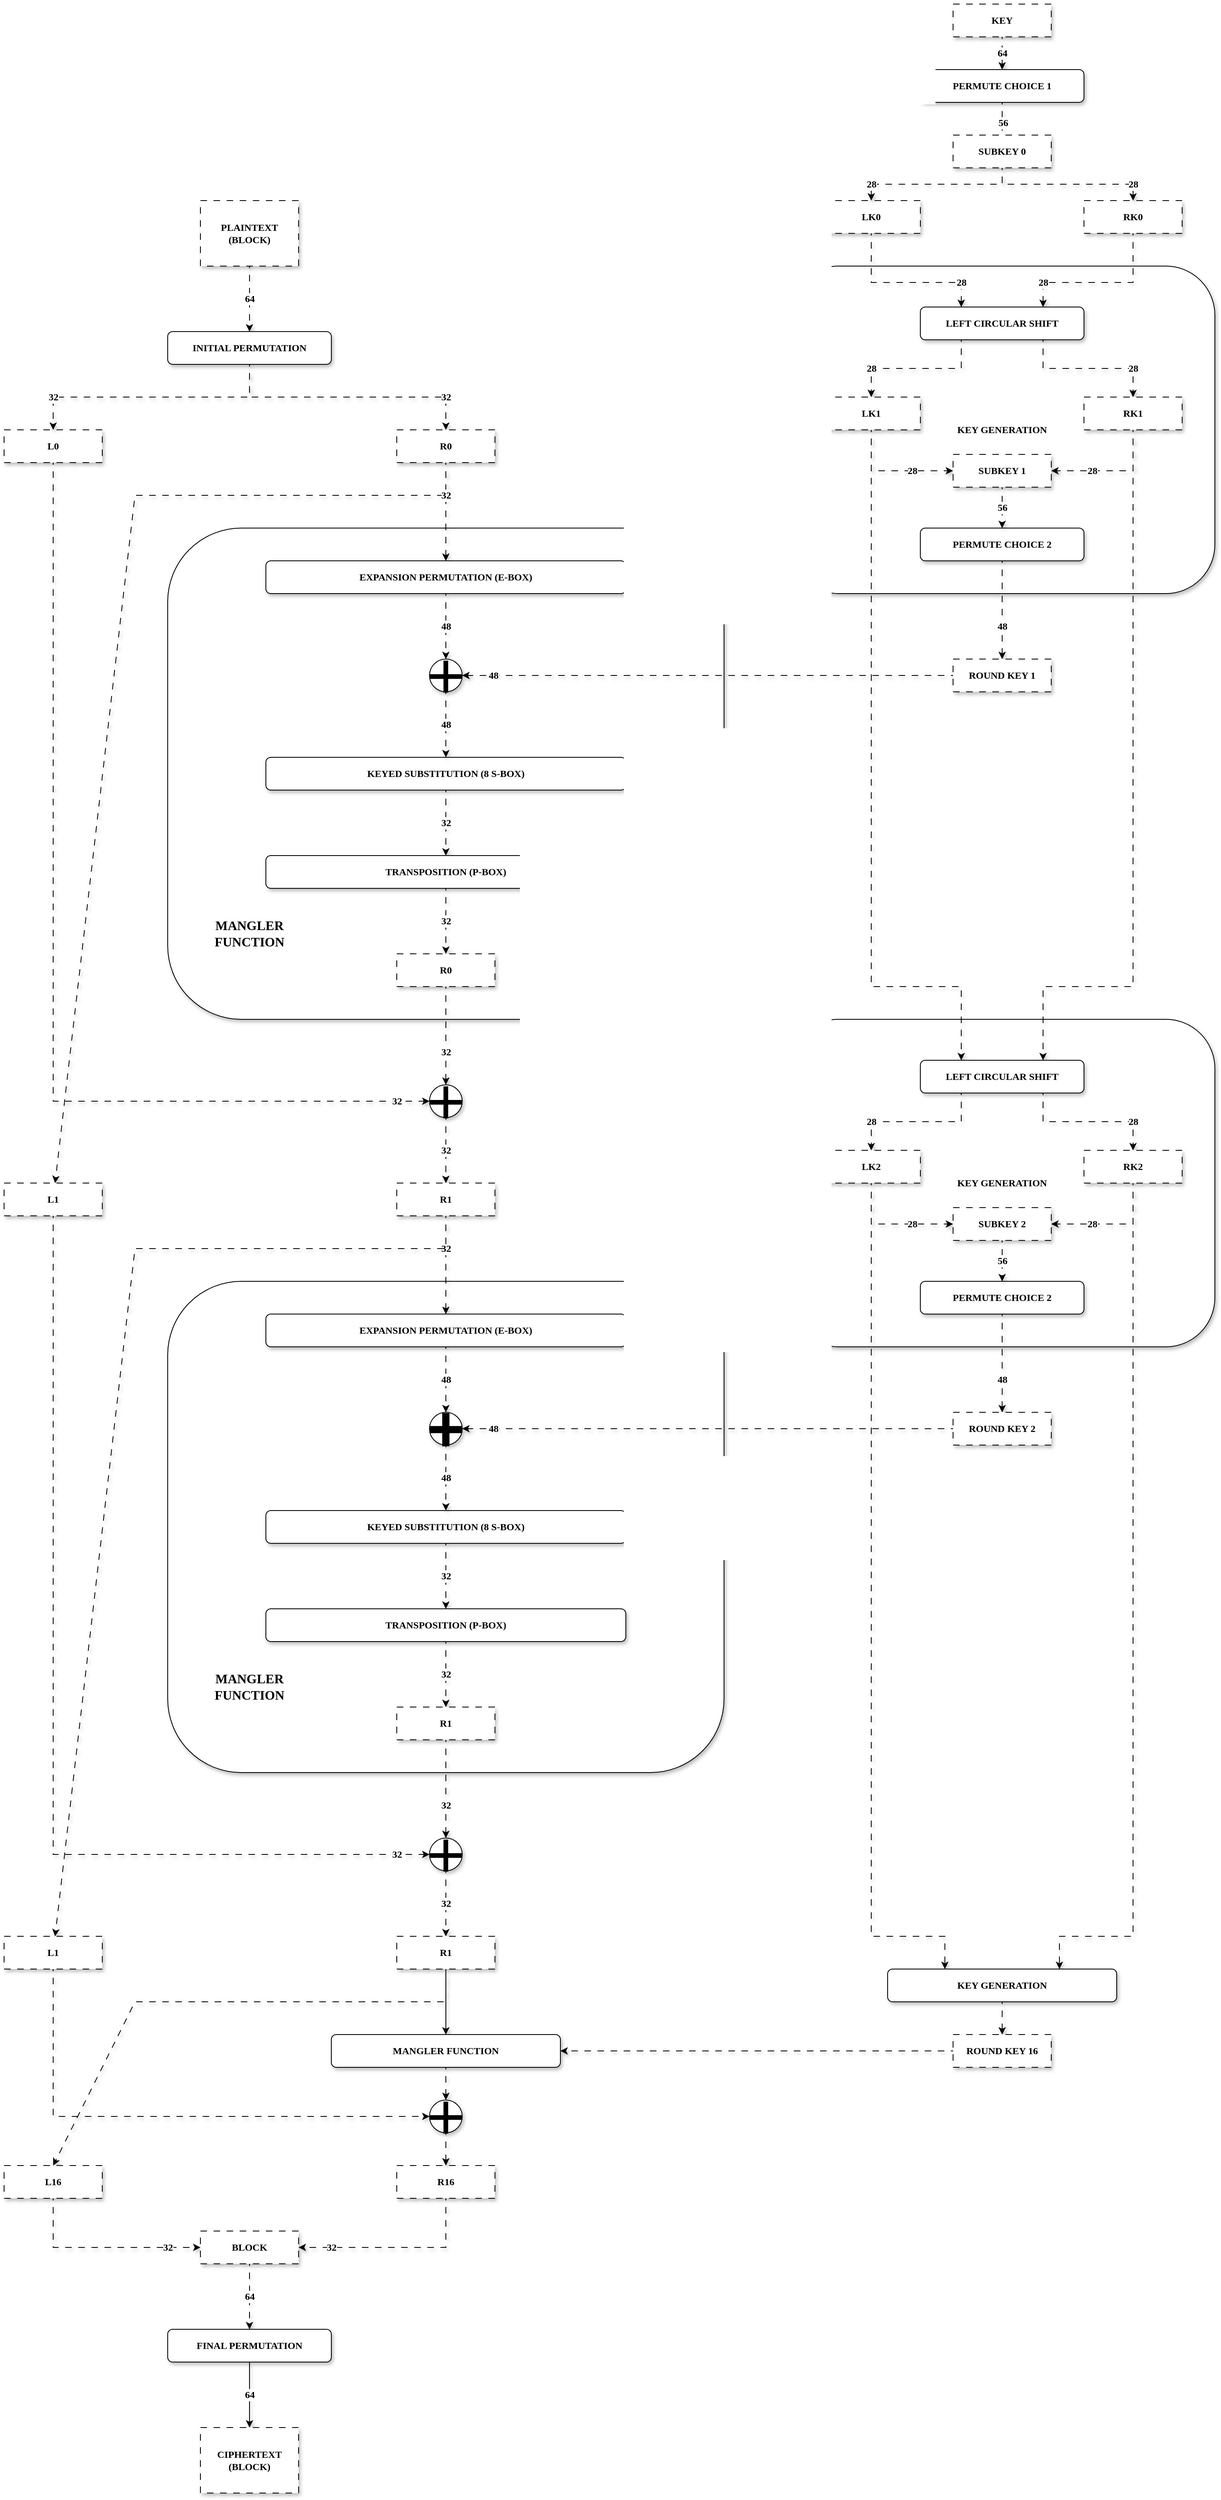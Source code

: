 <mxfile>
    <diagram name="Encrypt &amp; Decrypt" id="IGGzE98l6v4HHjX6Zwko">
        <mxGraphModel dx="971" dy="750" grid="1" gridSize="10" guides="1" tooltips="1" connect="1" arrows="1" fold="1" page="1" pageScale="1" pageWidth="3300" pageHeight="4681" math="0" shadow="0">
            <root>
                <mxCell id="0"/>
                <mxCell id="1" parent="0"/>
                <mxCell id="X_u_iW6dND-uTgNSG36q-121" value="KEY GENERATION" style="rounded=1;whiteSpace=wrap;html=1;strokeColor=default;align=center;verticalAlign=middle;fontFamily=Verdana;fontSize=12;fontColor=default;fillColor=default;fontStyle=1;shadow=1;" parent="1" vertex="1">
                    <mxGeometry x="1920" y="2040" width="520" height="400" as="geometry"/>
                </mxCell>
                <mxCell id="X_u_iW6dND-uTgNSG36q-99" value="KEY GENERATION" style="rounded=1;whiteSpace=wrap;html=1;strokeColor=default;align=center;verticalAlign=middle;fontFamily=Verdana;fontSize=12;fontColor=default;fillColor=default;fontStyle=1;shadow=1;" parent="1" vertex="1">
                    <mxGeometry x="1920" y="1120" width="520" height="400" as="geometry"/>
                </mxCell>
                <mxCell id="X_u_iW6dND-uTgNSG36q-71" value="" style="rounded=1;whiteSpace=wrap;html=1;strokeColor=default;align=center;verticalAlign=middle;fontFamily=Verdana;fontSize=12;fontColor=default;fillColor=default;fontStyle=1;shadow=1;" parent="1" vertex="1">
                    <mxGeometry x="1160" y="2360" width="680" height="600" as="geometry"/>
                </mxCell>
                <mxCell id="X_u_iW6dND-uTgNSG36q-10" value="" style="rounded=1;whiteSpace=wrap;html=1;strokeColor=default;align=center;verticalAlign=middle;fontFamily=Verdana;fontSize=12;fontColor=default;fillColor=default;fontStyle=1;shadow=1;" parent="1" vertex="1">
                    <mxGeometry x="1160" y="1440" width="680" height="600" as="geometry"/>
                </mxCell>
                <mxCell id="X_u_iW6dND-uTgNSG36q-6" value="64" style="edgeStyle=orthogonalEdgeStyle;rounded=0;orthogonalLoop=1;jettySize=auto;html=1;exitX=0.5;exitY=1;exitDx=0;exitDy=0;entryX=0.5;entryY=0;entryDx=0;entryDy=0;fontFamily=Verdana;fontSize=12;fontColor=default;fontStyle=1;shadow=1;flowAnimation=1;" parent="1" source="X_u_iW6dND-uTgNSG36q-2" target="X_u_iW6dND-uTgNSG36q-4" edge="1">
                    <mxGeometry relative="1" as="geometry"/>
                </mxCell>
                <mxCell id="X_u_iW6dND-uTgNSG36q-2" value="PLAINTEXT&lt;div&gt;(BLOCK)&lt;/div&gt;" style="rounded=0;whiteSpace=wrap;html=1;strokeColor=default;align=center;verticalAlign=middle;fontFamily=Verdana;fontSize=12;fontColor=default;fillColor=default;fontStyle=1;shadow=1;dashed=1;dashPattern=8 8;" parent="1" vertex="1">
                    <mxGeometry x="1200" y="1040" width="120" height="80" as="geometry"/>
                </mxCell>
                <mxCell id="X_u_iW6dND-uTgNSG36q-28" value="32" style="edgeStyle=orthogonalEdgeStyle;rounded=0;orthogonalLoop=1;jettySize=auto;html=1;exitX=0.5;exitY=1;exitDx=0;exitDy=0;entryX=0;entryY=0.5;entryDx=0;entryDy=0;fontFamily=Verdana;fontSize=12;fontColor=default;fontStyle=1;shadow=1;flowAnimation=1;" parent="1" source="X_u_iW6dND-uTgNSG36q-3" target="X_u_iW6dND-uTgNSG36q-26" edge="1">
                    <mxGeometry x="0.935" relative="1" as="geometry">
                        <mxPoint as="offset"/>
                    </mxGeometry>
                </mxCell>
                <mxCell id="X_u_iW6dND-uTgNSG36q-3" value="L0" style="rounded=0;whiteSpace=wrap;html=1;strokeColor=default;align=center;verticalAlign=middle;fontFamily=Verdana;fontSize=12;fontColor=default;fillColor=default;fontStyle=1;shadow=1;dashed=1;dashPattern=8 8;" parent="1" vertex="1">
                    <mxGeometry x="960" y="1320" width="120" height="40" as="geometry"/>
                </mxCell>
                <mxCell id="X_u_iW6dND-uTgNSG36q-8" value="32" style="edgeStyle=orthogonalEdgeStyle;rounded=0;orthogonalLoop=1;jettySize=auto;html=1;exitX=0.5;exitY=1;exitDx=0;exitDy=0;entryX=0.5;entryY=0;entryDx=0;entryDy=0;fontFamily=Verdana;fontSize=12;fontColor=default;fontStyle=1;shadow=1;flowAnimation=1;" parent="1" source="X_u_iW6dND-uTgNSG36q-4" target="X_u_iW6dND-uTgNSG36q-3" edge="1">
                    <mxGeometry x="0.75" relative="1" as="geometry">
                        <mxPoint as="offset"/>
                    </mxGeometry>
                </mxCell>
                <mxCell id="X_u_iW6dND-uTgNSG36q-9" value="32" style="edgeStyle=orthogonalEdgeStyle;rounded=0;orthogonalLoop=1;jettySize=auto;html=1;exitX=0.5;exitY=1;exitDx=0;exitDy=0;fontFamily=Verdana;fontSize=12;fontColor=default;fontStyle=1;shadow=1;flowAnimation=1;" parent="1" source="X_u_iW6dND-uTgNSG36q-4" target="X_u_iW6dND-uTgNSG36q-7" edge="1">
                    <mxGeometry x="0.75" relative="1" as="geometry">
                        <mxPoint as="offset"/>
                    </mxGeometry>
                </mxCell>
                <mxCell id="X_u_iW6dND-uTgNSG36q-4" value="INITIAL PERMUTATION" style="rounded=1;whiteSpace=wrap;html=1;strokeColor=default;align=center;verticalAlign=middle;fontFamily=Verdana;fontSize=12;fontColor=default;fillColor=default;fontStyle=1;shadow=1;" parent="1" vertex="1">
                    <mxGeometry x="1160" y="1200" width="200" height="40" as="geometry"/>
                </mxCell>
                <mxCell id="X_u_iW6dND-uTgNSG36q-16" style="edgeStyle=orthogonalEdgeStyle;rounded=0;orthogonalLoop=1;jettySize=auto;html=1;exitX=0.5;exitY=1;exitDx=0;exitDy=0;entryX=0.5;entryY=0;entryDx=0;entryDy=0;fontFamily=Verdana;fontSize=12;fontColor=default;fontStyle=1;shadow=1;flowAnimation=1;" parent="1" source="X_u_iW6dND-uTgNSG36q-7" target="X_u_iW6dND-uTgNSG36q-12" edge="1">
                    <mxGeometry relative="1" as="geometry"/>
                </mxCell>
                <mxCell id="X_u_iW6dND-uTgNSG36q-32" value="32" style="rounded=0;orthogonalLoop=1;jettySize=auto;html=1;exitX=0.5;exitY=1;exitDx=0;exitDy=0;fontFamily=Verdana;fontSize=12;fontColor=default;fontStyle=1;shadow=1;flowAnimation=1;" parent="1" source="X_u_iW6dND-uTgNSG36q-7" target="X_u_iW6dND-uTgNSG36q-29" edge="1">
                    <mxGeometry x="-0.937" relative="1" as="geometry">
                        <Array as="points">
                            <mxPoint x="1500" y="1400"/>
                            <mxPoint x="1120" y="1400"/>
                        </Array>
                        <mxPoint as="offset"/>
                    </mxGeometry>
                </mxCell>
                <mxCell id="X_u_iW6dND-uTgNSG36q-7" value="R0" style="rounded=0;whiteSpace=wrap;html=1;strokeColor=default;align=center;verticalAlign=middle;fontFamily=Verdana;fontSize=12;fontColor=default;fillColor=default;fontStyle=1;shadow=1;dashed=1;dashPattern=8 8;" parent="1" vertex="1">
                    <mxGeometry x="1440" y="1320" width="120" height="40" as="geometry"/>
                </mxCell>
                <mxCell id="X_u_iW6dND-uTgNSG36q-17" value="48" style="edgeStyle=orthogonalEdgeStyle;rounded=0;orthogonalLoop=1;jettySize=auto;html=1;exitX=0.5;exitY=1;exitDx=0;exitDy=0;entryX=0.5;entryY=0;entryDx=0;entryDy=0;fontFamily=Verdana;fontSize=12;fontColor=default;fontStyle=1;shadow=1;flowAnimation=1;" parent="1" source="X_u_iW6dND-uTgNSG36q-12" target="X_u_iW6dND-uTgNSG36q-15" edge="1">
                    <mxGeometry relative="1" as="geometry"/>
                </mxCell>
                <mxCell id="X_u_iW6dND-uTgNSG36q-12" value="EXPANSION PERMUTATION (E-BOX)" style="rounded=1;whiteSpace=wrap;html=1;strokeColor=default;align=center;verticalAlign=middle;fontFamily=Verdana;fontSize=12;fontColor=default;fillColor=default;fontStyle=1;shadow=1;" parent="1" vertex="1">
                    <mxGeometry x="1280" y="1480" width="440" height="40" as="geometry"/>
                </mxCell>
                <mxCell id="X_u_iW6dND-uTgNSG36q-24" value="32" style="edgeStyle=orthogonalEdgeStyle;rounded=0;orthogonalLoop=1;jettySize=auto;html=1;exitX=0.5;exitY=1;exitDx=0;exitDy=0;fontFamily=Verdana;fontSize=12;fontColor=default;fontStyle=1;shadow=1;flowAnimation=1;" parent="1" source="X_u_iW6dND-uTgNSG36q-13" target="X_u_iW6dND-uTgNSG36q-19" edge="1">
                    <mxGeometry relative="1" as="geometry"/>
                </mxCell>
                <mxCell id="X_u_iW6dND-uTgNSG36q-13" value="KEYED SUBSTITUTION (8 S-BOX)" style="rounded=1;whiteSpace=wrap;html=1;strokeColor=default;align=center;verticalAlign=middle;fontFamily=Verdana;fontSize=12;fontColor=default;fillColor=default;fontStyle=1;shadow=1;" parent="1" vertex="1">
                    <mxGeometry x="1280" y="1720" width="440" height="40" as="geometry"/>
                </mxCell>
                <mxCell id="X_u_iW6dND-uTgNSG36q-18" value="48" style="edgeStyle=orthogonalEdgeStyle;rounded=0;orthogonalLoop=1;jettySize=auto;html=1;exitX=0.5;exitY=1;exitDx=0;exitDy=0;fontFamily=Verdana;fontSize=12;fontColor=default;fontStyle=1;shadow=1;flowAnimation=1;" parent="1" source="X_u_iW6dND-uTgNSG36q-15" target="X_u_iW6dND-uTgNSG36q-13" edge="1">
                    <mxGeometry relative="1" as="geometry"/>
                </mxCell>
                <mxCell id="X_u_iW6dND-uTgNSG36q-15" value="+" style="ellipse;whiteSpace=wrap;html=1;aspect=fixed;rounded=0;strokeColor=default;align=center;verticalAlign=middle;fontFamily=Helvetica;fontSize=80;fontColor=default;fillColor=default;fontStyle=0;shadow=1;" parent="1" vertex="1">
                    <mxGeometry x="1480" y="1600" width="40" height="40" as="geometry"/>
                </mxCell>
                <mxCell id="X_u_iW6dND-uTgNSG36q-25" value="32" style="edgeStyle=orthogonalEdgeStyle;rounded=0;orthogonalLoop=1;jettySize=auto;html=1;exitX=0.5;exitY=1;exitDx=0;exitDy=0;fontFamily=Verdana;fontSize=12;fontColor=default;fontStyle=1;shadow=1;flowAnimation=1;" parent="1" source="X_u_iW6dND-uTgNSG36q-19" target="X_u_iW6dND-uTgNSG36q-23" edge="1">
                    <mxGeometry relative="1" as="geometry"/>
                </mxCell>
                <mxCell id="X_u_iW6dND-uTgNSG36q-19" value="TRANSPOSITION (P-BOX)" style="rounded=1;whiteSpace=wrap;html=1;strokeColor=default;align=center;verticalAlign=middle;fontFamily=Verdana;fontSize=12;fontColor=default;fillColor=default;fontStyle=1;shadow=1;" parent="1" vertex="1">
                    <mxGeometry x="1280" y="1840" width="440" height="40" as="geometry"/>
                </mxCell>
                <mxCell id="X_u_iW6dND-uTgNSG36q-21" style="edgeStyle=orthogonalEdgeStyle;rounded=0;orthogonalLoop=1;jettySize=auto;html=1;exitX=0.5;exitY=1;exitDx=0;exitDy=0;fontFamily=Verdana;fontSize=12;fontColor=default;fontStyle=1;shadow=1;" parent="1" source="X_u_iW6dND-uTgNSG36q-19" target="X_u_iW6dND-uTgNSG36q-19" edge="1">
                    <mxGeometry relative="1" as="geometry"/>
                </mxCell>
                <mxCell id="X_u_iW6dND-uTgNSG36q-27" value="32" style="edgeStyle=orthogonalEdgeStyle;rounded=0;orthogonalLoop=1;jettySize=auto;html=1;exitX=0.5;exitY=1;exitDx=0;exitDy=0;fontFamily=Verdana;fontSize=12;fontColor=default;fontStyle=1;shadow=1;flowAnimation=1;" parent="1" source="X_u_iW6dND-uTgNSG36q-23" target="X_u_iW6dND-uTgNSG36q-26" edge="1">
                    <mxGeometry x="0.333" relative="1" as="geometry">
                        <mxPoint as="offset"/>
                    </mxGeometry>
                </mxCell>
                <mxCell id="X_u_iW6dND-uTgNSG36q-23" value="R0" style="rounded=0;whiteSpace=wrap;html=1;strokeColor=default;align=center;verticalAlign=middle;fontFamily=Verdana;fontSize=12;fontColor=default;fillColor=default;fontStyle=1;shadow=1;dashed=1;dashPattern=8 8;" parent="1" vertex="1">
                    <mxGeometry x="1440" y="1960" width="120" height="40" as="geometry"/>
                </mxCell>
                <mxCell id="X_u_iW6dND-uTgNSG36q-31" value="32" style="edgeStyle=orthogonalEdgeStyle;rounded=0;orthogonalLoop=1;jettySize=auto;html=1;exitX=0.5;exitY=1;exitDx=0;exitDy=0;fontFamily=Verdana;fontSize=12;fontColor=default;fontStyle=1;shadow=1;flowAnimation=1;" parent="1" source="X_u_iW6dND-uTgNSG36q-26" target="X_u_iW6dND-uTgNSG36q-30" edge="1">
                    <mxGeometry relative="1" as="geometry"/>
                </mxCell>
                <mxCell id="X_u_iW6dND-uTgNSG36q-26" value="+" style="ellipse;whiteSpace=wrap;html=1;aspect=fixed;rounded=0;strokeColor=default;align=center;verticalAlign=middle;fontFamily=Helvetica;fontSize=80;fontColor=default;fillColor=default;fontStyle=0;shadow=1;" parent="1" vertex="1">
                    <mxGeometry x="1480" y="2120" width="40" height="40" as="geometry"/>
                </mxCell>
                <mxCell id="X_u_iW6dND-uTgNSG36q-45" value="32" style="edgeStyle=orthogonalEdgeStyle;rounded=0;orthogonalLoop=1;jettySize=auto;html=1;exitX=0.5;exitY=1;exitDx=0;exitDy=0;entryX=0;entryY=0.5;entryDx=0;entryDy=0;fontFamily=Verdana;fontSize=12;fontColor=default;fontStyle=1;shadow=1;flowAnimation=1;" parent="1" source="X_u_iW6dND-uTgNSG36q-29" target="X_u_iW6dND-uTgNSG36q-43" edge="1">
                    <mxGeometry x="0.935" relative="1" as="geometry">
                        <mxPoint as="offset"/>
                    </mxGeometry>
                </mxCell>
                <mxCell id="X_u_iW6dND-uTgNSG36q-29" value="L1" style="rounded=0;whiteSpace=wrap;html=1;strokeColor=default;align=center;verticalAlign=middle;fontFamily=Verdana;fontSize=12;fontColor=default;fillColor=default;fontStyle=1;shadow=1;dashed=1;dashPattern=8 8;" parent="1" vertex="1">
                    <mxGeometry x="960" y="2240" width="120" height="40" as="geometry"/>
                </mxCell>
                <mxCell id="X_u_iW6dND-uTgNSG36q-85" value="32" style="edgeStyle=orthogonalEdgeStyle;rounded=0;orthogonalLoop=1;jettySize=auto;html=1;exitX=0.5;exitY=1;exitDx=0;exitDy=0;entryX=0.5;entryY=0;entryDx=0;entryDy=0;fontFamily=Verdana;fontSize=12;fontColor=default;fontStyle=1;shadow=1;flowAnimation=1;" parent="1" source="X_u_iW6dND-uTgNSG36q-30" target="X_u_iW6dND-uTgNSG36q-73" edge="1">
                    <mxGeometry x="-0.333" relative="1" as="geometry">
                        <mxPoint as="offset"/>
                    </mxGeometry>
                </mxCell>
                <mxCell id="X_u_iW6dND-uTgNSG36q-90" style="rounded=0;orthogonalLoop=1;jettySize=auto;html=1;exitX=0.5;exitY=1;exitDx=0;exitDy=0;fontFamily=Verdana;fontSize=12;fontColor=default;fontStyle=1;shadow=1;flowAnimation=1;" parent="1" source="X_u_iW6dND-uTgNSG36q-30" target="X_u_iW6dND-uTgNSG36q-87" edge="1">
                    <mxGeometry relative="1" as="geometry">
                        <Array as="points">
                            <mxPoint x="1500" y="2320"/>
                            <mxPoint x="1120" y="2320"/>
                        </Array>
                    </mxGeometry>
                </mxCell>
                <mxCell id="X_u_iW6dND-uTgNSG36q-30" value="R1" style="rounded=0;whiteSpace=wrap;html=1;strokeColor=default;align=center;verticalAlign=middle;fontFamily=Verdana;fontSize=12;fontColor=default;fillColor=default;fontStyle=1;shadow=1;dashed=1;dashPattern=8 8;" parent="1" vertex="1">
                    <mxGeometry x="1440" y="2240" width="120" height="40" as="geometry"/>
                </mxCell>
                <mxCell id="X_u_iW6dND-uTgNSG36q-39" value="MANGLER FUNCTION" style="text;html=1;align=center;verticalAlign=middle;whiteSpace=wrap;rounded=0;fontFamily=Verdana;fontSize=16;fontColor=default;fontStyle=1;shadow=1;" parent="1" vertex="1">
                    <mxGeometry x="1230" y="1920" width="60" height="30" as="geometry"/>
                </mxCell>
                <mxCell id="X_u_iW6dND-uTgNSG36q-89" value="32" style="edgeStyle=orthogonalEdgeStyle;rounded=0;orthogonalLoop=1;jettySize=auto;html=1;exitX=0.5;exitY=1;exitDx=0;exitDy=0;entryX=0.5;entryY=0;entryDx=0;entryDy=0;fontFamily=Verdana;fontSize=12;fontColor=default;fontStyle=1;shadow=1;flowAnimation=1;" parent="1" source="X_u_iW6dND-uTgNSG36q-43" target="X_u_iW6dND-uTgNSG36q-88" edge="1">
                    <mxGeometry relative="1" as="geometry"/>
                </mxCell>
                <mxCell id="X_u_iW6dND-uTgNSG36q-43" value="+" style="ellipse;whiteSpace=wrap;html=1;aspect=fixed;rounded=0;strokeColor=default;align=center;verticalAlign=middle;fontFamily=Helvetica;fontSize=80;fontColor=default;fillColor=default;fontStyle=0;shadow=1;" parent="1" vertex="1">
                    <mxGeometry x="1480" y="3040" width="40" height="40" as="geometry"/>
                </mxCell>
                <mxCell id="X_u_iW6dND-uTgNSG36q-51" value="64" style="edgeStyle=orthogonalEdgeStyle;rounded=0;orthogonalLoop=1;jettySize=auto;html=1;exitX=0.5;exitY=1;exitDx=0;exitDy=0;entryX=0.5;entryY=0;entryDx=0;entryDy=0;fontFamily=Verdana;fontSize=12;fontColor=default;fontStyle=1;flowAnimation=1;shadow=1;" parent="1" source="X_u_iW6dND-uTgNSG36q-47" target="X_u_iW6dND-uTgNSG36q-50" edge="1">
                    <mxGeometry relative="1" as="geometry"/>
                </mxCell>
                <mxCell id="X_u_iW6dND-uTgNSG36q-47" value="KEY" style="rounded=0;whiteSpace=wrap;html=1;strokeColor=default;align=center;verticalAlign=middle;fontFamily=Verdana;fontSize=12;fontColor=default;fillColor=default;fontStyle=1;shadow=1;dashed=1;dashPattern=8 8;" parent="1" vertex="1">
                    <mxGeometry x="2120" y="800" width="120" height="40" as="geometry"/>
                </mxCell>
                <mxCell id="X_u_iW6dND-uTgNSG36q-62" value="56" style="edgeStyle=orthogonalEdgeStyle;rounded=0;orthogonalLoop=1;jettySize=auto;html=1;exitX=0.5;exitY=1;exitDx=0;exitDy=0;entryX=0.5;entryY=0;entryDx=0;entryDy=0;fontFamily=Verdana;fontSize=12;fontColor=default;fontStyle=1;flowAnimation=1;shadow=1;" parent="1" source="X_u_iW6dND-uTgNSG36q-50" edge="1">
                    <mxGeometry relative="1" as="geometry">
                        <mxPoint x="2180" y="970.0" as="targetPoint"/>
                    </mxGeometry>
                </mxCell>
                <mxCell id="X_u_iW6dND-uTgNSG36q-50" value="PERMUTE CHOICE 1" style="rounded=1;whiteSpace=wrap;html=1;strokeColor=default;align=center;verticalAlign=middle;fontFamily=Verdana;fontSize=12;fontColor=default;fillColor=default;fontStyle=1;shadow=1;" parent="1" vertex="1">
                    <mxGeometry x="2080" y="880" width="200" height="40" as="geometry"/>
                </mxCell>
                <mxCell id="X_u_iW6dND-uTgNSG36q-106" value="28" style="edgeStyle=orthogonalEdgeStyle;rounded=0;orthogonalLoop=1;jettySize=auto;html=1;exitX=0.5;exitY=1;exitDx=0;exitDy=0;entryX=0.25;entryY=0;entryDx=0;entryDy=0;fontFamily=Verdana;fontSize=12;fontColor=default;fontStyle=1;flowAnimation=1;shadow=1;" parent="1" source="X_u_iW6dND-uTgNSG36q-52" target="X_u_iW6dND-uTgNSG36q-56" edge="1">
                    <mxGeometry x="0.7" relative="1" as="geometry">
                        <Array as="points">
                            <mxPoint x="2020" y="1140"/>
                            <mxPoint x="2130" y="1140"/>
                        </Array>
                        <mxPoint as="offset"/>
                    </mxGeometry>
                </mxCell>
                <mxCell id="X_u_iW6dND-uTgNSG36q-52" value="LK0" style="rounded=0;whiteSpace=wrap;html=1;strokeColor=default;align=center;verticalAlign=middle;fontFamily=Verdana;fontSize=12;fontColor=default;fillColor=default;fontStyle=1;shadow=1;dashed=1;dashPattern=8 8;" parent="1" vertex="1">
                    <mxGeometry x="1960" y="1040" width="120" height="40" as="geometry"/>
                </mxCell>
                <mxCell id="X_u_iW6dND-uTgNSG36q-107" value="28" style="edgeStyle=orthogonalEdgeStyle;rounded=0;orthogonalLoop=1;jettySize=auto;html=1;exitX=0.5;exitY=1;exitDx=0;exitDy=0;entryX=0.75;entryY=0;entryDx=0;entryDy=0;fontFamily=Verdana;fontSize=12;fontColor=default;fontStyle=1;flowAnimation=1;shadow=1;" parent="1" source="X_u_iW6dND-uTgNSG36q-53" target="X_u_iW6dND-uTgNSG36q-56" edge="1">
                    <mxGeometry x="0.7" relative="1" as="geometry">
                        <Array as="points">
                            <mxPoint x="2340" y="1140"/>
                            <mxPoint x="2230" y="1140"/>
                        </Array>
                        <mxPoint as="offset"/>
                    </mxGeometry>
                </mxCell>
                <mxCell id="X_u_iW6dND-uTgNSG36q-53" value="RK0" style="rounded=0;whiteSpace=wrap;html=1;strokeColor=default;align=center;verticalAlign=middle;fontFamily=Verdana;fontSize=12;fontColor=default;fillColor=default;fontStyle=1;shadow=1;dashed=1;dashPattern=8 8;" parent="1" vertex="1">
                    <mxGeometry x="2280" y="1040" width="120" height="40" as="geometry"/>
                </mxCell>
                <mxCell id="X_u_iW6dND-uTgNSG36q-108" value="28" style="edgeStyle=orthogonalEdgeStyle;rounded=0;orthogonalLoop=1;jettySize=auto;html=1;exitX=0.25;exitY=1;exitDx=0;exitDy=0;fontFamily=Verdana;fontSize=12;fontColor=default;fontStyle=1;flowAnimation=1;shadow=1;" parent="1" source="X_u_iW6dND-uTgNSG36q-56" target="X_u_iW6dND-uTgNSG36q-100" edge="1">
                    <mxGeometry x="0.611" relative="1" as="geometry">
                        <mxPoint as="offset"/>
                    </mxGeometry>
                </mxCell>
                <mxCell id="X_u_iW6dND-uTgNSG36q-109" value="28" style="edgeStyle=orthogonalEdgeStyle;rounded=0;orthogonalLoop=1;jettySize=auto;html=1;exitX=0.75;exitY=1;exitDx=0;exitDy=0;fontFamily=Verdana;fontSize=12;fontColor=default;fontStyle=1;flowAnimation=1;shadow=1;" parent="1" source="X_u_iW6dND-uTgNSG36q-56" target="X_u_iW6dND-uTgNSG36q-101" edge="1">
                    <mxGeometry x="0.611" relative="1" as="geometry">
                        <mxPoint as="offset"/>
                    </mxGeometry>
                </mxCell>
                <mxCell id="X_u_iW6dND-uTgNSG36q-56" value="LEFT CIRCULAR SHIFT" style="rounded=1;whiteSpace=wrap;html=1;strokeColor=default;align=center;verticalAlign=middle;fontFamily=Verdana;fontSize=12;fontColor=default;fillColor=default;fontStyle=1;shadow=1;" parent="1" vertex="1">
                    <mxGeometry x="2080" y="1170" width="200" height="40" as="geometry"/>
                </mxCell>
                <mxCell id="X_u_iW6dND-uTgNSG36q-63" value="28" style="edgeStyle=orthogonalEdgeStyle;rounded=0;orthogonalLoop=1;jettySize=auto;html=1;exitX=0.5;exitY=1;exitDx=0;exitDy=0;fontFamily=Verdana;fontSize=12;fontColor=default;fontStyle=1;flowAnimation=1;shadow=1;" parent="1" source="X_u_iW6dND-uTgNSG36q-61" target="X_u_iW6dND-uTgNSG36q-52" edge="1">
                    <mxGeometry x="0.8" relative="1" as="geometry">
                        <mxPoint as="offset"/>
                    </mxGeometry>
                </mxCell>
                <mxCell id="X_u_iW6dND-uTgNSG36q-64" value="28" style="edgeStyle=orthogonalEdgeStyle;rounded=0;orthogonalLoop=1;jettySize=auto;html=1;exitX=0.5;exitY=1;exitDx=0;exitDy=0;fontFamily=Verdana;fontSize=12;fontColor=default;fontStyle=1;flowAnimation=1;shadow=1;" parent="1" source="X_u_iW6dND-uTgNSG36q-61" target="X_u_iW6dND-uTgNSG36q-53" edge="1">
                    <mxGeometry x="0.8" relative="1" as="geometry">
                        <mxPoint as="offset"/>
                    </mxGeometry>
                </mxCell>
                <mxCell id="X_u_iW6dND-uTgNSG36q-61" value="SUBKEY 0" style="rounded=0;whiteSpace=wrap;html=1;strokeColor=default;align=center;verticalAlign=middle;fontFamily=Verdana;fontSize=12;fontColor=default;fillColor=default;fontStyle=1;shadow=1;dashed=1;dashPattern=8 8;" parent="1" vertex="1">
                    <mxGeometry x="2120" y="960" width="120" height="40" as="geometry"/>
                </mxCell>
                <mxCell id="X_u_iW6dND-uTgNSG36q-68" value="48" style="edgeStyle=orthogonalEdgeStyle;rounded=0;orthogonalLoop=1;jettySize=auto;html=1;exitX=0.5;exitY=1;exitDx=0;exitDy=0;fontFamily=Verdana;fontSize=12;fontColor=default;fontStyle=1;flowAnimation=1;shadow=1;" parent="1" source="X_u_iW6dND-uTgNSG36q-66" target="X_u_iW6dND-uTgNSG36q-67" edge="1">
                    <mxGeometry x="0.333" relative="1" as="geometry">
                        <mxPoint as="offset"/>
                    </mxGeometry>
                </mxCell>
                <mxCell id="X_u_iW6dND-uTgNSG36q-66" value="PERMUTE CHOICE 2" style="rounded=1;whiteSpace=wrap;html=1;strokeColor=default;align=center;verticalAlign=middle;fontFamily=Verdana;fontSize=12;fontColor=default;fillColor=default;fontStyle=1;shadow=1;" parent="1" vertex="1">
                    <mxGeometry x="2080" y="1440" width="200" height="40" as="geometry"/>
                </mxCell>
                <mxCell id="X_u_iW6dND-uTgNSG36q-70" value="48" style="edgeStyle=orthogonalEdgeStyle;rounded=0;orthogonalLoop=1;jettySize=auto;html=1;exitX=0;exitY=0.5;exitDx=0;exitDy=0;entryX=1;entryY=0.5;entryDx=0;entryDy=0;fontFamily=Verdana;fontSize=12;fontColor=default;fontStyle=1;flowAnimation=1;shadow=1;" parent="1" source="X_u_iW6dND-uTgNSG36q-67" target="X_u_iW6dND-uTgNSG36q-15" edge="1">
                    <mxGeometry x="0.875" relative="1" as="geometry">
                        <mxPoint as="offset"/>
                    </mxGeometry>
                </mxCell>
                <mxCell id="X_u_iW6dND-uTgNSG36q-67" value="ROUND KEY 1" style="rounded=0;whiteSpace=wrap;html=1;strokeColor=default;align=center;verticalAlign=middle;fontFamily=Verdana;fontSize=12;fontColor=default;fillColor=default;fontStyle=1;shadow=1;dashed=1;dashPattern=8 8;" parent="1" vertex="1">
                    <mxGeometry x="2120" y="1600" width="120" height="40" as="geometry"/>
                </mxCell>
                <mxCell id="X_u_iW6dND-uTgNSG36q-72" value="48" style="edgeStyle=orthogonalEdgeStyle;rounded=0;orthogonalLoop=1;jettySize=auto;html=1;exitX=0.5;exitY=1;exitDx=0;exitDy=0;entryX=0.5;entryY=0;entryDx=0;entryDy=0;fontFamily=Verdana;fontSize=12;fontColor=default;fontStyle=1;shadow=1;flowAnimation=1;" parent="1" source="X_u_iW6dND-uTgNSG36q-73" target="X_u_iW6dND-uTgNSG36q-77" edge="1">
                    <mxGeometry relative="1" as="geometry"/>
                </mxCell>
                <mxCell id="X_u_iW6dND-uTgNSG36q-73" value="EXPANSION PERMUTATION (E-BOX)" style="rounded=1;whiteSpace=wrap;html=1;strokeColor=default;align=center;verticalAlign=middle;fontFamily=Verdana;fontSize=12;fontColor=default;fillColor=default;fontStyle=1;shadow=1;" parent="1" vertex="1">
                    <mxGeometry x="1280" y="2400" width="440" height="40" as="geometry"/>
                </mxCell>
                <mxCell id="X_u_iW6dND-uTgNSG36q-74" value="32" style="edgeStyle=orthogonalEdgeStyle;rounded=0;orthogonalLoop=1;jettySize=auto;html=1;exitX=0.5;exitY=1;exitDx=0;exitDy=0;fontFamily=Verdana;fontSize=12;fontColor=default;fontStyle=1;shadow=1;flowAnimation=1;" parent="1" source="X_u_iW6dND-uTgNSG36q-75" target="X_u_iW6dND-uTgNSG36q-79" edge="1">
                    <mxGeometry relative="1" as="geometry"/>
                </mxCell>
                <mxCell id="X_u_iW6dND-uTgNSG36q-75" value="KEYED SUBSTITUTION (8 S-BOX)" style="rounded=1;whiteSpace=wrap;html=1;strokeColor=default;align=center;verticalAlign=middle;fontFamily=Verdana;fontSize=12;fontColor=default;fillColor=default;fontStyle=1;shadow=1;" parent="1" vertex="1">
                    <mxGeometry x="1280" y="2640" width="440" height="40" as="geometry"/>
                </mxCell>
                <mxCell id="X_u_iW6dND-uTgNSG36q-76" value="48" style="edgeStyle=orthogonalEdgeStyle;rounded=0;orthogonalLoop=1;jettySize=auto;html=1;exitX=0.5;exitY=1;exitDx=0;exitDy=0;fontFamily=Verdana;fontSize=12;fontColor=default;fontStyle=1;shadow=1;flowAnimation=1;" parent="1" source="X_u_iW6dND-uTgNSG36q-77" target="X_u_iW6dND-uTgNSG36q-75" edge="1">
                    <mxGeometry relative="1" as="geometry"/>
                </mxCell>
                <mxCell id="X_u_iW6dND-uTgNSG36q-77" value="+" style="ellipse;whiteSpace=wrap;html=1;aspect=fixed;rounded=0;strokeColor=default;align=center;verticalAlign=middle;fontFamily=Helvetica;fontSize=80;fontColor=default;fillColor=default;fontStyle=1;shadow=1;" parent="1" vertex="1">
                    <mxGeometry x="1480" y="2520" width="40" height="40" as="geometry"/>
                </mxCell>
                <mxCell id="X_u_iW6dND-uTgNSG36q-78" value="32" style="edgeStyle=orthogonalEdgeStyle;rounded=0;orthogonalLoop=1;jettySize=auto;html=1;exitX=0.5;exitY=1;exitDx=0;exitDy=0;fontFamily=Verdana;fontSize=12;fontColor=default;fontStyle=1;shadow=1;flowAnimation=1;" parent="1" source="X_u_iW6dND-uTgNSG36q-79" target="X_u_iW6dND-uTgNSG36q-81" edge="1">
                    <mxGeometry relative="1" as="geometry"/>
                </mxCell>
                <mxCell id="X_u_iW6dND-uTgNSG36q-79" value="TRANSPOSITION (P-BOX)" style="rounded=1;whiteSpace=wrap;html=1;strokeColor=default;align=center;verticalAlign=middle;fontFamily=Verdana;fontSize=12;fontColor=default;fillColor=default;fontStyle=1;shadow=1;" parent="1" vertex="1">
                    <mxGeometry x="1280" y="2760" width="440" height="40" as="geometry"/>
                </mxCell>
                <mxCell id="X_u_iW6dND-uTgNSG36q-80" style="edgeStyle=orthogonalEdgeStyle;rounded=0;orthogonalLoop=1;jettySize=auto;html=1;exitX=0.5;exitY=1;exitDx=0;exitDy=0;fontFamily=Verdana;fontSize=12;fontColor=default;fontStyle=1;shadow=1;" parent="1" source="X_u_iW6dND-uTgNSG36q-79" target="X_u_iW6dND-uTgNSG36q-79" edge="1">
                    <mxGeometry relative="1" as="geometry"/>
                </mxCell>
                <mxCell id="X_u_iW6dND-uTgNSG36q-86" value="32" style="edgeStyle=orthogonalEdgeStyle;rounded=0;orthogonalLoop=1;jettySize=auto;html=1;exitX=0.5;exitY=1;exitDx=0;exitDy=0;entryX=0.5;entryY=0;entryDx=0;entryDy=0;fontFamily=Verdana;fontSize=12;fontColor=default;fontStyle=1;shadow=1;flowAnimation=1;" parent="1" source="X_u_iW6dND-uTgNSG36q-81" target="X_u_iW6dND-uTgNSG36q-43" edge="1">
                    <mxGeometry x="0.333" relative="1" as="geometry">
                        <mxPoint as="offset"/>
                    </mxGeometry>
                </mxCell>
                <mxCell id="X_u_iW6dND-uTgNSG36q-81" value="R1" style="rounded=0;whiteSpace=wrap;html=1;strokeColor=default;align=center;verticalAlign=middle;fontFamily=Verdana;fontSize=12;fontColor=default;fillColor=default;fontStyle=1;shadow=1;dashed=1;dashPattern=8 8;" parent="1" vertex="1">
                    <mxGeometry x="1440" y="2880" width="120" height="40" as="geometry"/>
                </mxCell>
                <mxCell id="X_u_iW6dND-uTgNSG36q-82" value="MANGLER FUNCTION" style="text;html=1;align=center;verticalAlign=middle;whiteSpace=wrap;rounded=0;fontFamily=Verdana;fontSize=16;fontColor=default;fontStyle=1;shadow=1;" parent="1" vertex="1">
                    <mxGeometry x="1230" y="2840" width="60" height="30" as="geometry"/>
                </mxCell>
                <mxCell id="X_u_iW6dND-uTgNSG36q-156" style="edgeStyle=orthogonalEdgeStyle;rounded=0;orthogonalLoop=1;jettySize=auto;html=1;exitX=0.5;exitY=1;exitDx=0;exitDy=0;entryX=0;entryY=0.5;entryDx=0;entryDy=0;fontFamily=Verdana;fontSize=12;fontColor=default;fontStyle=1;shadow=1;flowAnimation=1;" parent="1" source="X_u_iW6dND-uTgNSG36q-87" target="X_u_iW6dND-uTgNSG36q-153" edge="1">
                    <mxGeometry relative="1" as="geometry"/>
                </mxCell>
                <mxCell id="X_u_iW6dND-uTgNSG36q-87" value="L1" style="rounded=0;whiteSpace=wrap;html=1;strokeColor=default;align=center;verticalAlign=middle;fontFamily=Verdana;fontSize=12;fontColor=default;fillColor=default;fontStyle=1;shadow=1;dashed=1;dashPattern=8 8;" parent="1" vertex="1">
                    <mxGeometry x="960" y="3160" width="120" height="40" as="geometry"/>
                </mxCell>
                <mxCell id="X_u_iW6dND-uTgNSG36q-158" style="edgeStyle=orthogonalEdgeStyle;rounded=0;orthogonalLoop=1;jettySize=auto;html=1;exitX=0.5;exitY=1;exitDx=0;exitDy=0;entryX=0.5;entryY=0;entryDx=0;entryDy=0;fontFamily=Verdana;fontSize=12;fontColor=default;fontStyle=1;shadow=1;" parent="1" source="X_u_iW6dND-uTgNSG36q-88" target="X_u_iW6dND-uTgNSG36q-139" edge="1">
                    <mxGeometry relative="1" as="geometry"/>
                </mxCell>
                <mxCell id="X_u_iW6dND-uTgNSG36q-161" style="rounded=0;orthogonalLoop=1;jettySize=auto;html=1;exitX=0.5;exitY=1;exitDx=0;exitDy=0;entryX=0.5;entryY=0;entryDx=0;entryDy=0;fontFamily=Verdana;fontSize=12;fontColor=default;fontStyle=1;shadow=1;flowAnimation=1;" parent="1" source="X_u_iW6dND-uTgNSG36q-88" target="X_u_iW6dND-uTgNSG36q-148" edge="1">
                    <mxGeometry relative="1" as="geometry">
                        <Array as="points">
                            <mxPoint x="1500" y="3240"/>
                            <mxPoint x="1120" y="3240"/>
                        </Array>
                    </mxGeometry>
                </mxCell>
                <mxCell id="X_u_iW6dND-uTgNSG36q-88" value="R1" style="rounded=0;whiteSpace=wrap;html=1;strokeColor=default;align=center;verticalAlign=middle;fontFamily=Verdana;fontSize=12;fontColor=default;fillColor=default;fontStyle=1;shadow=1;dashed=1;dashPattern=8 8;" parent="1" vertex="1">
                    <mxGeometry x="1440" y="3160" width="120" height="40" as="geometry"/>
                </mxCell>
                <mxCell id="X_u_iW6dND-uTgNSG36q-103" value="28" style="edgeStyle=orthogonalEdgeStyle;rounded=0;orthogonalLoop=1;jettySize=auto;html=1;exitX=0.5;exitY=1;exitDx=0;exitDy=0;entryX=0;entryY=0.5;entryDx=0;entryDy=0;fontFamily=Verdana;fontSize=12;fontColor=default;fontStyle=1;flowAnimation=1;shadow=1;" parent="1" source="X_u_iW6dND-uTgNSG36q-100" target="X_u_iW6dND-uTgNSG36q-102" edge="1">
                    <mxGeometry x="0.333" relative="1" as="geometry">
                        <mxPoint as="offset"/>
                    </mxGeometry>
                </mxCell>
                <mxCell id="X_u_iW6dND-uTgNSG36q-135" style="edgeStyle=orthogonalEdgeStyle;rounded=0;orthogonalLoop=1;jettySize=auto;html=1;exitX=0.5;exitY=1;exitDx=0;exitDy=0;entryX=0.25;entryY=0;entryDx=0;entryDy=0;fontFamily=Verdana;fontSize=12;fontColor=default;fontStyle=1;flowAnimation=1;shadow=1;" parent="1" source="X_u_iW6dND-uTgNSG36q-100" target="X_u_iW6dND-uTgNSG36q-124" edge="1">
                    <mxGeometry relative="1" as="geometry">
                        <Array as="points">
                            <mxPoint x="2020" y="2000"/>
                            <mxPoint x="2130" y="2000"/>
                        </Array>
                    </mxGeometry>
                </mxCell>
                <mxCell id="X_u_iW6dND-uTgNSG36q-100" value="LK1" style="rounded=0;whiteSpace=wrap;html=1;strokeColor=default;align=center;verticalAlign=middle;fontFamily=Verdana;fontSize=12;fontColor=default;fillColor=default;fontStyle=1;shadow=1;dashed=1;dashPattern=8 8;" parent="1" vertex="1">
                    <mxGeometry x="1960" y="1280" width="120" height="40" as="geometry"/>
                </mxCell>
                <mxCell id="X_u_iW6dND-uTgNSG36q-104" value="28" style="edgeStyle=orthogonalEdgeStyle;rounded=0;orthogonalLoop=1;jettySize=auto;html=1;exitX=0.5;exitY=1;exitDx=0;exitDy=0;entryX=1;entryY=0.5;entryDx=0;entryDy=0;fontFamily=Verdana;fontSize=12;fontColor=default;fontStyle=1;flowAnimation=1;shadow=1;" parent="1" source="X_u_iW6dND-uTgNSG36q-101" target="X_u_iW6dND-uTgNSG36q-102" edge="1">
                    <mxGeometry x="0.334" relative="1" as="geometry">
                        <mxPoint as="offset"/>
                    </mxGeometry>
                </mxCell>
                <mxCell id="X_u_iW6dND-uTgNSG36q-136" style="edgeStyle=orthogonalEdgeStyle;rounded=0;orthogonalLoop=1;jettySize=auto;html=1;exitX=0.5;exitY=1;exitDx=0;exitDy=0;entryX=0.75;entryY=0;entryDx=0;entryDy=0;fontFamily=Verdana;fontSize=12;fontColor=default;fontStyle=1;flowAnimation=1;shadow=1;" parent="1" source="X_u_iW6dND-uTgNSG36q-101" target="X_u_iW6dND-uTgNSG36q-124" edge="1">
                    <mxGeometry relative="1" as="geometry">
                        <Array as="points">
                            <mxPoint x="2340" y="2000"/>
                            <mxPoint x="2230" y="2000"/>
                        </Array>
                    </mxGeometry>
                </mxCell>
                <mxCell id="X_u_iW6dND-uTgNSG36q-101" value="RK1" style="rounded=0;whiteSpace=wrap;html=1;strokeColor=default;align=center;verticalAlign=middle;fontFamily=Verdana;fontSize=12;fontColor=default;fillColor=default;fontStyle=1;shadow=1;dashed=1;dashPattern=8 8;" parent="1" vertex="1">
                    <mxGeometry x="2280" y="1280" width="120" height="40" as="geometry"/>
                </mxCell>
                <mxCell id="X_u_iW6dND-uTgNSG36q-105" value="56" style="edgeStyle=orthogonalEdgeStyle;rounded=0;orthogonalLoop=1;jettySize=auto;html=1;exitX=0.5;exitY=1;exitDx=0;exitDy=0;fontFamily=Verdana;fontSize=12;fontColor=default;fontStyle=1;flowAnimation=1;shadow=1;" parent="1" source="X_u_iW6dND-uTgNSG36q-102" target="X_u_iW6dND-uTgNSG36q-66" edge="1">
                    <mxGeometry relative="1" as="geometry"/>
                </mxCell>
                <mxCell id="X_u_iW6dND-uTgNSG36q-102" value="SUBKEY 1" style="rounded=0;whiteSpace=wrap;html=1;strokeColor=default;align=center;verticalAlign=middle;fontFamily=Verdana;fontSize=12;fontColor=default;fillColor=default;fontStyle=1;shadow=1;dashed=1;dashPattern=8 8;" parent="1" vertex="1">
                    <mxGeometry x="2120" y="1350" width="120" height="40" as="geometry"/>
                </mxCell>
                <mxCell id="X_u_iW6dND-uTgNSG36q-122" value="28" style="edgeStyle=orthogonalEdgeStyle;rounded=0;orthogonalLoop=1;jettySize=auto;html=1;exitX=0.25;exitY=1;exitDx=0;exitDy=0;fontFamily=Verdana;fontSize=12;fontColor=default;fontStyle=1;flowAnimation=1;shadow=1;" parent="1" source="X_u_iW6dND-uTgNSG36q-124" target="X_u_iW6dND-uTgNSG36q-129" edge="1">
                    <mxGeometry x="0.611" relative="1" as="geometry">
                        <mxPoint as="offset"/>
                    </mxGeometry>
                </mxCell>
                <mxCell id="X_u_iW6dND-uTgNSG36q-123" value="28" style="edgeStyle=orthogonalEdgeStyle;rounded=0;orthogonalLoop=1;jettySize=auto;html=1;exitX=0.75;exitY=1;exitDx=0;exitDy=0;fontFamily=Verdana;fontSize=12;fontColor=default;fontStyle=1;flowAnimation=1;shadow=1;" parent="1" source="X_u_iW6dND-uTgNSG36q-124" target="X_u_iW6dND-uTgNSG36q-131" edge="1">
                    <mxGeometry x="0.611" relative="1" as="geometry">
                        <mxPoint as="offset"/>
                    </mxGeometry>
                </mxCell>
                <mxCell id="X_u_iW6dND-uTgNSG36q-124" value="LEFT CIRCULAR SHIFT" style="rounded=1;whiteSpace=wrap;html=1;strokeColor=default;align=center;verticalAlign=middle;fontFamily=Verdana;fontSize=12;fontColor=default;fillColor=default;fontStyle=1;shadow=1;" parent="1" vertex="1">
                    <mxGeometry x="2080" y="2090" width="200" height="40" as="geometry"/>
                </mxCell>
                <mxCell id="X_u_iW6dND-uTgNSG36q-125" value="48" style="edgeStyle=orthogonalEdgeStyle;rounded=0;orthogonalLoop=1;jettySize=auto;html=1;exitX=0.5;exitY=1;exitDx=0;exitDy=0;fontFamily=Verdana;fontSize=12;fontColor=default;fontStyle=1;flowAnimation=1;shadow=1;" parent="1" source="X_u_iW6dND-uTgNSG36q-126" target="X_u_iW6dND-uTgNSG36q-127" edge="1">
                    <mxGeometry x="0.333" relative="1" as="geometry">
                        <mxPoint as="offset"/>
                    </mxGeometry>
                </mxCell>
                <mxCell id="X_u_iW6dND-uTgNSG36q-126" value="PERMUTE CHOICE 2" style="rounded=1;whiteSpace=wrap;html=1;strokeColor=default;align=center;verticalAlign=middle;fontFamily=Verdana;fontSize=12;fontColor=default;fillColor=default;fontStyle=1;shadow=1;" parent="1" vertex="1">
                    <mxGeometry x="2080" y="2360" width="200" height="40" as="geometry"/>
                </mxCell>
                <mxCell id="X_u_iW6dND-uTgNSG36q-134" value="48" style="edgeStyle=orthogonalEdgeStyle;rounded=0;orthogonalLoop=1;jettySize=auto;html=1;exitX=0;exitY=0.5;exitDx=0;exitDy=0;entryX=1;entryY=0.5;entryDx=0;entryDy=0;fontFamily=Verdana;fontSize=12;fontColor=default;fontStyle=1;flowAnimation=1;shadow=1;" parent="1" source="X_u_iW6dND-uTgNSG36q-127" target="X_u_iW6dND-uTgNSG36q-77" edge="1">
                    <mxGeometry x="0.875" relative="1" as="geometry">
                        <mxPoint as="offset"/>
                    </mxGeometry>
                </mxCell>
                <mxCell id="X_u_iW6dND-uTgNSG36q-127" value="ROUND KEY 2" style="rounded=0;whiteSpace=wrap;html=1;strokeColor=default;align=center;verticalAlign=middle;fontFamily=Verdana;fontSize=12;fontColor=default;fillColor=default;fontStyle=1;shadow=1;dashed=1;dashPattern=8 8;" parent="1" vertex="1">
                    <mxGeometry x="2120" y="2520" width="120" height="40" as="geometry"/>
                </mxCell>
                <mxCell id="X_u_iW6dND-uTgNSG36q-128" value="28" style="edgeStyle=orthogonalEdgeStyle;rounded=0;orthogonalLoop=1;jettySize=auto;html=1;exitX=0.5;exitY=1;exitDx=0;exitDy=0;entryX=0;entryY=0.5;entryDx=0;entryDy=0;fontFamily=Verdana;fontSize=12;fontColor=default;fontStyle=1;flowAnimation=1;shadow=1;" parent="1" source="X_u_iW6dND-uTgNSG36q-129" target="X_u_iW6dND-uTgNSG36q-133" edge="1">
                    <mxGeometry x="0.333" relative="1" as="geometry">
                        <mxPoint as="offset"/>
                    </mxGeometry>
                </mxCell>
                <mxCell id="X_u_iW6dND-uTgNSG36q-173" style="edgeStyle=orthogonalEdgeStyle;rounded=0;orthogonalLoop=1;jettySize=auto;html=1;exitX=0.5;exitY=1;exitDx=0;exitDy=0;entryX=0.25;entryY=0;entryDx=0;entryDy=0;fontFamily=Helvetica;fontSize=12;fontColor=default;flowAnimation=1;shadow=1;" parent="1" source="X_u_iW6dND-uTgNSG36q-129" target="X_u_iW6dND-uTgNSG36q-141" edge="1">
                    <mxGeometry relative="1" as="geometry">
                        <Array as="points">
                            <mxPoint x="2020" y="3160"/>
                            <mxPoint x="2110" y="3160"/>
                        </Array>
                    </mxGeometry>
                </mxCell>
                <mxCell id="X_u_iW6dND-uTgNSG36q-129" value="LK2" style="rounded=0;whiteSpace=wrap;html=1;strokeColor=default;align=center;verticalAlign=middle;fontFamily=Verdana;fontSize=12;fontColor=default;fillColor=default;fontStyle=1;shadow=1;dashed=1;dashPattern=8 8;" parent="1" vertex="1">
                    <mxGeometry x="1960" y="2200" width="120" height="40" as="geometry"/>
                </mxCell>
                <mxCell id="X_u_iW6dND-uTgNSG36q-130" value="28" style="edgeStyle=orthogonalEdgeStyle;rounded=0;orthogonalLoop=1;jettySize=auto;html=1;exitX=0.5;exitY=1;exitDx=0;exitDy=0;entryX=1;entryY=0.5;entryDx=0;entryDy=0;fontFamily=Verdana;fontSize=12;fontColor=default;fontStyle=1;flowAnimation=1;shadow=1;" parent="1" source="X_u_iW6dND-uTgNSG36q-131" target="X_u_iW6dND-uTgNSG36q-133" edge="1">
                    <mxGeometry x="0.334" relative="1" as="geometry">
                        <mxPoint as="offset"/>
                    </mxGeometry>
                </mxCell>
                <mxCell id="X_u_iW6dND-uTgNSG36q-146" style="edgeStyle=orthogonalEdgeStyle;rounded=0;orthogonalLoop=1;jettySize=auto;html=1;exitX=0.5;exitY=1;exitDx=0;exitDy=0;entryX=0.75;entryY=0;entryDx=0;entryDy=0;fontFamily=Verdana;fontSize=12;fontColor=default;fontStyle=1;flowAnimation=1;shadow=1;" parent="1" source="X_u_iW6dND-uTgNSG36q-131" target="X_u_iW6dND-uTgNSG36q-141" edge="1">
                    <mxGeometry relative="1" as="geometry">
                        <Array as="points">
                            <mxPoint x="2340" y="3160"/>
                            <mxPoint x="2250" y="3160"/>
                        </Array>
                    </mxGeometry>
                </mxCell>
                <mxCell id="X_u_iW6dND-uTgNSG36q-131" value="RK2" style="rounded=0;whiteSpace=wrap;html=1;strokeColor=default;align=center;verticalAlign=middle;fontFamily=Verdana;fontSize=12;fontColor=default;fillColor=default;fontStyle=1;shadow=1;dashed=1;dashPattern=8 8;" parent="1" vertex="1">
                    <mxGeometry x="2280" y="2200" width="120" height="40" as="geometry"/>
                </mxCell>
                <mxCell id="X_u_iW6dND-uTgNSG36q-132" value="56" style="edgeStyle=orthogonalEdgeStyle;rounded=0;orthogonalLoop=1;jettySize=auto;html=1;exitX=0.5;exitY=1;exitDx=0;exitDy=0;fontFamily=Verdana;fontSize=12;fontColor=default;fontStyle=1;flowAnimation=1;shadow=1;" parent="1" source="X_u_iW6dND-uTgNSG36q-133" target="X_u_iW6dND-uTgNSG36q-126" edge="1">
                    <mxGeometry relative="1" as="geometry"/>
                </mxCell>
                <mxCell id="X_u_iW6dND-uTgNSG36q-133" value="SUBKEY 2" style="rounded=0;whiteSpace=wrap;html=1;strokeColor=default;align=center;verticalAlign=middle;fontFamily=Verdana;fontSize=12;fontColor=default;fillColor=default;fontStyle=1;shadow=1;dashed=1;dashPattern=8 8;" parent="1" vertex="1">
                    <mxGeometry x="2120" y="2270" width="120" height="40" as="geometry"/>
                </mxCell>
                <mxCell id="X_u_iW6dND-uTgNSG36q-154" style="edgeStyle=orthogonalEdgeStyle;rounded=0;orthogonalLoop=1;jettySize=auto;html=1;exitX=0.5;exitY=1;exitDx=0;exitDy=0;entryX=0.5;entryY=0;entryDx=0;entryDy=0;fontFamily=Verdana;fontSize=12;fontColor=default;fontStyle=1;shadow=1;flowAnimation=1;" parent="1" source="X_u_iW6dND-uTgNSG36q-139" target="X_u_iW6dND-uTgNSG36q-153" edge="1">
                    <mxGeometry relative="1" as="geometry"/>
                </mxCell>
                <mxCell id="X_u_iW6dND-uTgNSG36q-139" value="MANGLER FUNCTION" style="rounded=1;whiteSpace=wrap;html=1;strokeColor=default;align=center;verticalAlign=middle;fontFamily=Verdana;fontSize=12;fontColor=default;fillColor=default;fontStyle=1;shadow=1;" parent="1" vertex="1">
                    <mxGeometry x="1360" y="3280" width="280" height="40" as="geometry"/>
                </mxCell>
                <mxCell id="X_u_iW6dND-uTgNSG36q-160" style="edgeStyle=orthogonalEdgeStyle;rounded=0;orthogonalLoop=1;jettySize=auto;html=1;exitX=0.5;exitY=1;exitDx=0;exitDy=0;entryX=0.5;entryY=0;entryDx=0;entryDy=0;fontFamily=Verdana;fontSize=12;fontColor=default;fontStyle=1;flowAnimation=1;shadow=1;" parent="1" source="X_u_iW6dND-uTgNSG36q-141" target="X_u_iW6dND-uTgNSG36q-142" edge="1">
                    <mxGeometry relative="1" as="geometry"/>
                </mxCell>
                <mxCell id="X_u_iW6dND-uTgNSG36q-141" value="KEY GENERATION" style="rounded=1;whiteSpace=wrap;html=1;strokeColor=default;align=center;verticalAlign=middle;fontFamily=Verdana;fontSize=12;fontColor=default;fillColor=default;fontStyle=1;shadow=1;" parent="1" vertex="1">
                    <mxGeometry x="2040" y="3200" width="280" height="40" as="geometry"/>
                </mxCell>
                <mxCell id="X_u_iW6dND-uTgNSG36q-159" style="edgeStyle=orthogonalEdgeStyle;rounded=0;orthogonalLoop=1;jettySize=auto;html=1;exitX=0;exitY=0.5;exitDx=0;exitDy=0;entryX=1;entryY=0.5;entryDx=0;entryDy=0;fontFamily=Verdana;fontSize=12;fontColor=default;fontStyle=1;flowAnimation=1;shadow=1;" parent="1" source="X_u_iW6dND-uTgNSG36q-142" target="X_u_iW6dND-uTgNSG36q-139" edge="1">
                    <mxGeometry relative="1" as="geometry"/>
                </mxCell>
                <mxCell id="X_u_iW6dND-uTgNSG36q-142" value="ROUND KEY 16" style="rounded=0;whiteSpace=wrap;html=1;strokeColor=default;align=center;verticalAlign=middle;fontFamily=Verdana;fontSize=12;fontColor=default;fillColor=default;fontStyle=1;shadow=1;dashed=1;dashPattern=8 8;" parent="1" vertex="1">
                    <mxGeometry x="2120" y="3280" width="120" height="40" as="geometry"/>
                </mxCell>
                <mxCell id="X_u_iW6dND-uTgNSG36q-163" value="32" style="edgeStyle=orthogonalEdgeStyle;rounded=0;orthogonalLoop=1;jettySize=auto;html=1;exitX=0.5;exitY=1;exitDx=0;exitDy=0;entryX=0;entryY=0.5;entryDx=0;entryDy=0;fontFamily=Verdana;fontSize=12;fontColor=default;fontStyle=1;shadow=1;flowAnimation=1;" parent="1" source="X_u_iW6dND-uTgNSG36q-148" target="X_u_iW6dND-uTgNSG36q-162" edge="1">
                    <mxGeometry x="0.667" relative="1" as="geometry">
                        <mxPoint as="offset"/>
                    </mxGeometry>
                </mxCell>
                <mxCell id="X_u_iW6dND-uTgNSG36q-148" value="L16" style="rounded=0;whiteSpace=wrap;html=1;strokeColor=default;align=center;verticalAlign=middle;fontFamily=Verdana;fontSize=12;fontColor=default;fillColor=default;fontStyle=1;shadow=1;dashed=1;dashPattern=8 8;" parent="1" vertex="1">
                    <mxGeometry x="960" y="3440" width="120" height="40" as="geometry"/>
                </mxCell>
                <mxCell id="X_u_iW6dND-uTgNSG36q-164" value="32" style="edgeStyle=orthogonalEdgeStyle;rounded=0;orthogonalLoop=1;jettySize=auto;html=1;exitX=0.5;exitY=1;exitDx=0;exitDy=0;entryX=1;entryY=0.5;entryDx=0;entryDy=0;fontFamily=Verdana;fontSize=12;fontColor=default;fontStyle=1;shadow=1;flowAnimation=1;" parent="1" source="X_u_iW6dND-uTgNSG36q-149" target="X_u_iW6dND-uTgNSG36q-162" edge="1">
                    <mxGeometry x="0.667" relative="1" as="geometry">
                        <mxPoint as="offset"/>
                    </mxGeometry>
                </mxCell>
                <mxCell id="X_u_iW6dND-uTgNSG36q-149" value="R16" style="rounded=0;whiteSpace=wrap;html=1;strokeColor=default;align=center;verticalAlign=middle;fontFamily=Verdana;fontSize=12;fontColor=default;fillColor=default;fontStyle=1;shadow=1;dashed=1;dashPattern=8 8;" parent="1" vertex="1">
                    <mxGeometry x="1440" y="3440" width="120" height="40" as="geometry"/>
                </mxCell>
                <mxCell id="X_u_iW6dND-uTgNSG36q-155" style="edgeStyle=orthogonalEdgeStyle;rounded=0;orthogonalLoop=1;jettySize=auto;html=1;exitX=0.5;exitY=1;exitDx=0;exitDy=0;entryX=0.5;entryY=0;entryDx=0;entryDy=0;fontFamily=Verdana;fontSize=12;fontColor=default;fontStyle=1;shadow=1;flowAnimation=1;" parent="1" source="X_u_iW6dND-uTgNSG36q-153" target="X_u_iW6dND-uTgNSG36q-149" edge="1">
                    <mxGeometry relative="1" as="geometry"/>
                </mxCell>
                <mxCell id="X_u_iW6dND-uTgNSG36q-153" value="+" style="ellipse;whiteSpace=wrap;html=1;aspect=fixed;rounded=0;strokeColor=default;align=center;verticalAlign=middle;fontFamily=Helvetica;fontSize=80;fontColor=default;fillColor=default;fontStyle=0;shadow=1;" parent="1" vertex="1">
                    <mxGeometry x="1480" y="3360" width="40" height="40" as="geometry"/>
                </mxCell>
                <mxCell id="X_u_iW6dND-uTgNSG36q-166" value="64" style="edgeStyle=orthogonalEdgeStyle;rounded=0;orthogonalLoop=1;jettySize=auto;html=1;exitX=0.5;exitY=1;exitDx=0;exitDy=0;entryX=0.5;entryY=0;entryDx=0;entryDy=0;fontFamily=Verdana;fontSize=12;fontColor=default;fontStyle=1;shadow=1;flowAnimation=1;" parent="1" source="X_u_iW6dND-uTgNSG36q-162" target="X_u_iW6dND-uTgNSG36q-165" edge="1">
                    <mxGeometry relative="1" as="geometry"/>
                </mxCell>
                <mxCell id="X_u_iW6dND-uTgNSG36q-162" value="BLOCK" style="rounded=0;whiteSpace=wrap;html=1;strokeColor=default;align=center;verticalAlign=middle;fontFamily=Verdana;fontSize=12;fontColor=default;fillColor=default;fontStyle=1;shadow=1;dashed=1;dashPattern=8 8;" parent="1" vertex="1">
                    <mxGeometry x="1200" y="3520" width="120" height="40" as="geometry"/>
                </mxCell>
                <mxCell id="X_u_iW6dND-uTgNSG36q-168" value="64" style="edgeStyle=orthogonalEdgeStyle;rounded=0;orthogonalLoop=1;jettySize=auto;html=1;exitX=0.5;exitY=1;exitDx=0;exitDy=0;entryX=0.5;entryY=0;entryDx=0;entryDy=0;fontFamily=Verdana;fontSize=12;fontColor=default;fontStyle=1;shadow=1;" parent="1" source="X_u_iW6dND-uTgNSG36q-165" target="X_u_iW6dND-uTgNSG36q-167" edge="1">
                    <mxGeometry relative="1" as="geometry"/>
                </mxCell>
                <mxCell id="X_u_iW6dND-uTgNSG36q-165" value="FINAL PERMUTATION" style="rounded=1;whiteSpace=wrap;html=1;strokeColor=default;align=center;verticalAlign=middle;fontFamily=Verdana;fontSize=12;fontColor=default;fillColor=default;fontStyle=1;shadow=1;" parent="1" vertex="1">
                    <mxGeometry x="1160" y="3640" width="200" height="40" as="geometry"/>
                </mxCell>
                <mxCell id="X_u_iW6dND-uTgNSG36q-167" value="CIPHERTEXT&lt;div&gt;(BLOCK)&lt;/div&gt;" style="rounded=0;whiteSpace=wrap;html=1;strokeColor=default;align=center;verticalAlign=middle;fontFamily=Verdana;fontSize=12;fontColor=default;fillColor=default;fontStyle=1;shadow=1;dashed=1;dashPattern=8 8;" parent="1" vertex="1">
                    <mxGeometry x="1200" y="3760" width="120" height="80" as="geometry"/>
                </mxCell>
            </root>
        </mxGraphModel>
    </diagram>
</mxfile>
